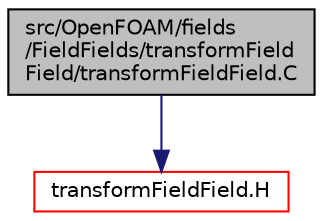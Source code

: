 digraph "src/OpenFOAM/fields/FieldFields/transformFieldField/transformFieldField.C"
{
  bgcolor="transparent";
  edge [fontname="Helvetica",fontsize="10",labelfontname="Helvetica",labelfontsize="10"];
  node [fontname="Helvetica",fontsize="10",shape=record];
  Node1 [label="src/OpenFOAM/fields\l/FieldFields/transformField\lField/transformFieldField.C",height=0.2,width=0.4,color="black", fillcolor="grey75", style="filled", fontcolor="black"];
  Node1 -> Node2 [color="midnightblue",fontsize="10",style="solid",fontname="Helvetica"];
  Node2 [label="transformFieldField.H",height=0.2,width=0.4,color="red",URL="$a07926.html",tooltip="transformFieldField Spatial transformation functions for FieldField. "];
}
